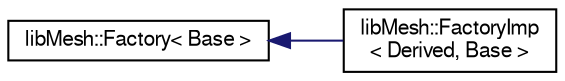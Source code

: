 digraph "Graphical Class Hierarchy"
{
  edge [fontname="FreeSans",fontsize="10",labelfontname="FreeSans",labelfontsize="10"];
  node [fontname="FreeSans",fontsize="10",shape=record];
  rankdir="LR";
  Node1 [label="libMesh::Factory\< Base \>",height=0.2,width=0.4,color="black", fillcolor="white", style="filled",URL="$classlibMesh_1_1Factory.html"];
  Node1 -> Node2 [dir="back",color="midnightblue",fontsize="10",style="solid",fontname="FreeSans"];
  Node2 [label="libMesh::FactoryImp\l\< Derived, Base \>",height=0.2,width=0.4,color="black", fillcolor="white", style="filled",URL="$classlibMesh_1_1FactoryImp.html"];
}
